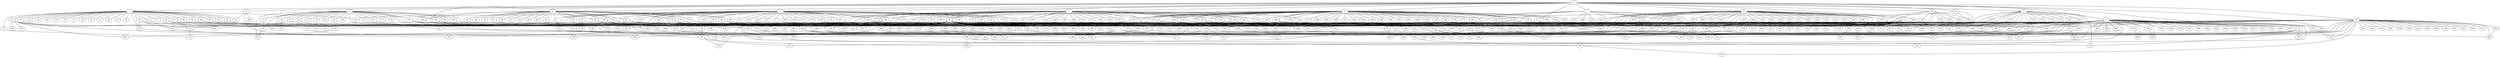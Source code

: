 
graph graphname {
    0 -- 1
0 -- 2
0 -- 3
0 -- 4
0 -- 5
0 -- 6
0 -- 7
0 -- 8
0 -- 9
0 -- 10
0 -- 11
0 -- 12
0 -- 13
0 -- 14
0 -- 15
0 -- 16
0 -- 17
0 -- 18
0 -- 365
0 -- 437
1 -- 19
1 -- 20
1 -- 21
1 -- 22
1 -- 23
1 -- 24
1 -- 25
1 -- 26
1 -- 27
1 -- 28
1 -- 29
1 -- 30
1 -- 31
1 -- 32
1 -- 33
1 -- 34
1 -- 35
1 -- 36
1 -- 37
1 -- 38
1 -- 39
1 -- 40
1 -- 41
1 -- 42
1 -- 43
1 -- 44
1 -- 45
1 -- 46
1 -- 47
2 -- 48
2 -- 49
2 -- 50
2 -- 51
2 -- 52
2 -- 53
2 -- 54
2 -- 55
2 -- 56
2 -- 57
2 -- 58
2 -- 59
2 -- 60
2 -- 61
2 -- 62
2 -- 63
2 -- 64
2 -- 65
2 -- 66
2 -- 67
2 -- 68
2 -- 69
2 -- 70
2 -- 71
3 -- 72
3 -- 73
3 -- 74
3 -- 75
3 -- 76
3 -- 77
3 -- 78
3 -- 79
3 -- 80
3 -- 81
3 -- 82
3 -- 83
3 -- 84
3 -- 85
3 -- 86
3 -- 87
3 -- 88
3 -- 89
3 -- 90
3 -- 91
3 -- 92
3 -- 93
3 -- 94
3 -- 95
4 -- 128
4 -- 130
4 -- 131
4 -- 129
4 -- 96
4 -- 97
4 -- 98
4 -- 99
4 -- 100
4 -- 101
4 -- 102
4 -- 103
4 -- 104
4 -- 105
4 -- 106
4 -- 107
4 -- 108
4 -- 109
4 -- 110
4 -- 111
4 -- 112
4 -- 113
4 -- 114
4 -- 115
4 -- 116
4 -- 117
4 -- 118
4 -- 119
4 -- 120
4 -- 121
4 -- 122
4 -- 123
4 -- 124
4 -- 125
4 -- 126
4 -- 127
4 -- 287
5 -- 132
5 -- 133
5 -- 134
5 -- 135
5 -- 136
5 -- 137
5 -- 138
5 -- 139
5 -- 140
5 -- 141
5 -- 142
5 -- 143
5 -- 144
5 -- 145
5 -- 146
5 -- 147
5 -- 148
5 -- 149
5 -- 150
5 -- 151
5 -- 152
5 -- 153
5 -- 154
5 -- 155
5 -- 156
5 -- 157
5 -- 158
5 -- 159
5 -- 160
5 -- 161
5 -- 162
5 -- 163
5 -- 164
5 -- 165
5 -- 320
6 -- 166
6 -- 167
6 -- 168
6 -- 169
6 -- 170
6 -- 171
6 -- 172
6 -- 173
6 -- 174
6 -- 175
6 -- 176
6 -- 177
6 -- 178
6 -- 179
6 -- 180
6 -- 181
6 -- 182
6 -- 183
6 -- 184
6 -- 185
6 -- 186
6 -- 187
6 -- 188
6 -- 189
6 -- 190
6 -- 191
6 -- 192
6 -- 193
6 -- 194
6 -- 195
6 -- 196
6 -- 197
6 -- 198
6 -- 199
6 -- 200
6 -- 201
6 -- 202
6 -- 203
6 -- 204
6 -- 205
6 -- 206
6 -- 207
6 -- 208
6 -- 9
6 -- 29
6 -- 266
7 -- 209
7 -- 210
7 -- 211
7 -- 212
7 -- 213
7 -- 214
7 -- 215
7 -- 216
7 -- 217
7 -- 218
7 -- 426
8 -- 219
8 -- 220
8 -- 221
8 -- 222
8 -- 223
8 -- 224
8 -- 225
8 -- 226
8 -- 227
8 -- 228
8 -- 229
8 -- 230
8 -- 231
8 -- 232
8 -- 233
8 -- 234
8 -- 235
8 -- 236
8 -- 237
8 -- 238
8 -- 239
8 -- 240
8 -- 241
8 -- 242
8 -- 243
8 -- 244
8 -- 245
8 -- 246
8 -- 247
8 -- 248
8 -- 249
8 -- 250
8 -- 251
8 -- 252
8 -- 253
8 -- 415
9 -- 256
9 -- 258
9 -- 259
9 -- 260
9 -- 261
9 -- 262
9 -- 257
9 -- 264
9 -- 265
9 -- 266
9 -- 267
9 -- 268
9 -- 269
9 -- 270
9 -- 271
9 -- 272
9 -- 273
9 -- 274
9 -- 275
9 -- 276
9 -- 277
9 -- 278
9 -- 279
9 -- 280
9 -- 281
9 -- 282
9 -- 283
9 -- 284
9 -- 285
9 -- 286
9 -- 287
9 -- 288
9 -- 289
9 -- 290
9 -- 291
9 -- 292
9 -- 293
9 -- 294
9 -- 295
9 -- 296
9 -- 297
9 -- 298
9 -- 263
9 -- 300
9 -- 299
9 -- 254
9 -- 255
10 -- 301
10 -- 302
10 -- 303
10 -- 304
10 -- 305
10 -- 306
10 -- 307
10 -- 308
10 -- 355
11 -- 320
11 -- 322
11 -- 323
11 -- 324
11 -- 325
11 -- 321
11 -- 309
11 -- 310
11 -- 311
11 -- 312
11 -- 313
11 -- 314
11 -- 315
11 -- 316
11 -- 317
11 -- 318
11 -- 319
12 -- 326
12 -- 327
12 -- 328
12 -- 329
12 -- 330
12 -- 331
12 -- 421
12 -- 114
13 -- 332
13 -- 333
13 -- 334
13 -- 335
13 -- 336
13 -- 337
13 -- 338
13 -- 339
13 -- 340
13 -- 341
13 -- 342
13 -- 343
13 -- 344
13 -- 345
13 -- 346
13 -- 347
13 -- 348
13 -- 349
13 -- 350
13 -- 351
13 -- 352
13 -- 353
13 -- 354
13 -- 355
13 -- 356
13 -- 277
14 -- 360
14 -- 357
14 -- 358
14 -- 359
14 -- 309
15 -- 361
15 -- 362
15 -- 32
16 -- 363
16 -- 160
16 -- 306
17 -- 384
17 -- 386
17 -- 387
17 -- 388
17 -- 389
17 -- 390
17 -- 385
17 -- 392
17 -- 393
17 -- 394
17 -- 395
17 -- 396
17 -- 397
17 -- 398
17 -- 399
17 -- 400
17 -- 401
17 -- 402
17 -- 403
17 -- 404
17 -- 405
17 -- 406
17 -- 407
17 -- 408
17 -- 409
17 -- 410
17 -- 411
17 -- 391
17 -- 364
17 -- 365
17 -- 366
17 -- 367
17 -- 368
17 -- 369
17 -- 370
17 -- 371
17 -- 372
17 -- 373
17 -- 374
17 -- 375
17 -- 376
17 -- 377
17 -- 378
17 -- 379
17 -- 380
17 -- 381
17 -- 382
17 -- 383
17 -- 100
17 -- 91
18 -- 412
18 -- 413
18 -- 414
18 -- 415
18 -- 416
18 -- 417
18 -- 418
18 -- 419
18 -- 420
18 -- 421
18 -- 422
18 -- 423
18 -- 424
18 -- 425
18 -- 426
18 -- 427
18 -- 428
18 -- 429
18 -- 430
18 -- 431
18 -- 432
18 -- 433
18 -- 434
18 -- 435
18 -- 436
18 -- 437
18 -- 438
18 -- 439
18 -- 440
18 -- 441
18 -- 442
18 -- 443
19 -- 448
19 -- 449
19 -- 444
19 -- 445
19 -- 446
19 -- 447
21 -- 102
23 -- 275
26 -- 40
26 -- 102
26 -- 394
27 -- 427
28 -- 107
28 -- 353
30 -- 154
31 -- 141
31 -- 242
34 -- 172
36 -- 94
38 -- 321
40 -- 243
41 -- 391
46 -- 335
47 -- 141
48 -- 407
48 -- 224
50 -- 238
51 -- 94
52 -- 112
52 -- 169
54 -- 59
54 -- 94
54 -- 432
56 -- 339
56 -- 105
57 -- 342
61 -- 298
62 -- 237
63 -- 269
65 -- 128
65 -- 165
67 -- 308
67 -- 113
69 -- 276
69 -- 295
69 -- 213
69 -- 140
69 -- 84
70 -- 435
70 -- 259
70 -- 272
72 -- 82
74 -- 83
75 -- 427
77 -- 268
78 -- 158
78 -- 403
81 -- 272
82 -- 89
85 -- 132
86 -- 197
87 -- 141
87 -- 130
88 -- 182
88 -- 437
88 -- 345
90 -- 320
91 -- 203
93 -- 375
94 -- 372
94 -- 369
96 -- 358
96 -- 368
96 -- 98
98 -- 99
99 -- 139
99 -- 174
101 -- 380
102 -- 294
103 -- 215
104 -- 129
106 -- 176
107 -- 156
110 -- 381
110 -- 348
110 -- 279
111 -- 408
112 -- 151
115 -- 165
115 -- 278
116 -- 171
118 -- 377
118 -- 437
122 -- 421
124 -- 219
124 -- 128
125 -- 189
129 -- 395
131 -- 318
131 -- 183
132 -- 446
133 -- 217
134 -- 285
134 -- 176
136 -- 257
140 -- 226
140 -- 386
141 -- 172
143 -- 334
143 -- 378
144 -- 303
145 -- 435
145 -- 313
146 -- 295
146 -- 202
146 -- 439
147 -- 431
151 -- 367
152 -- 431
152 -- 312
153 -- 342
153 -- 218
154 -- 288
154 -- 425
158 -- 222
159 -- 231
161 -- 173
164 -- 333
165 -- 361
167 -- 255
167 -- 281
168 -- 353
168 -- 236
173 -- 389
178 -- 449
179 -- 357
179 -- 386
179 -- 389
180 -- 197
180 -- 380
180 -- 417
181 -- 387
181 -- 444
185 -- 366
187 -- 377
187 -- 331
188 -- 379
189 -- 320
192 -- 275
195 -- 301
200 -- 343
202 -- 363
205 -- 258
205 -- 311
211 -- 229
212 -- 250
214 -- 343
214 -- 242
215 -- 271
217 -- 318
218 -- 333
219 -- 424
219 -- 232
219 -- 358
221 -- 272
224 -- 260
224 -- 255
224 -- 342
231 -- 412
233 -- 293
235 -- 354
241 -- 269
246 -- 418
246 -- 411
247 -- 364
248 -- 399
249 -- 331
250 -- 324
259 -- 327
269 -- 324
270 -- 343
274 -- 328
275 -- 346
276 -- 278
279 -- 403
283 -- 432
288 -- 395
288 -- 309
290 -- 312
291 -- 428
293 -- 333
293 -- 411
301 -- 330
307 -- 308
314 -- 366
314 -- 421
319 -- 360
319 -- 411
325 -- 334
328 -- 368
335 -- 448
335 -- 401
338 -- 347
349 -- 401
354 -- 412
366 -- 415
368 -- 440
370 -- 419
373 -- 405
376 -- 396
418 -- 425
422 -- 428

}

